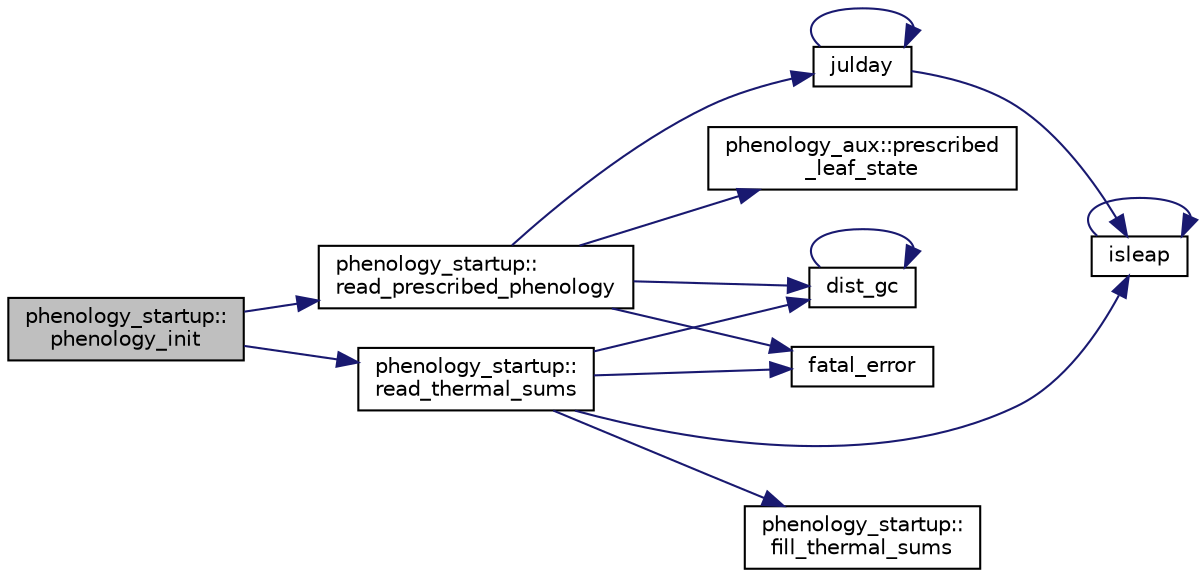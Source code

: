 digraph "phenology_startup::phenology_init"
{
 // LATEX_PDF_SIZE
  edge [fontname="Helvetica",fontsize="10",labelfontname="Helvetica",labelfontsize="10"];
  node [fontname="Helvetica",fontsize="10",shape=record];
  rankdir="LR";
  Node1 [label="phenology_startup::\lphenology_init",height=0.2,width=0.4,color="black", fillcolor="grey75", style="filled", fontcolor="black",tooltip=" "];
  Node1 -> Node2 [color="midnightblue",fontsize="10",style="solid",fontname="Helvetica"];
  Node2 [label="phenology_startup::\lread_prescribed_phenology",height=0.2,width=0.4,color="black", fillcolor="white", style="filled",URL="$namespacephenology__startup.html#aa83586e75a022d6fcb5816972361282d",tooltip=" "];
  Node2 -> Node3 [color="midnightblue",fontsize="10",style="solid",fontname="Helvetica"];
  Node3 [label="dist_gc",height=0.2,width=0.4,color="black", fillcolor="white", style="filled",URL="$great__circle_8f90.html#abff00715b3227e38afe4c1a67416e4d2",tooltip=" "];
  Node3 -> Node3 [color="midnightblue",fontsize="10",style="solid",fontname="Helvetica"];
  Node2 -> Node4 [color="midnightblue",fontsize="10",style="solid",fontname="Helvetica"];
  Node4 [label="fatal_error",height=0.2,width=0.4,color="black", fillcolor="white", style="filled",URL="$fatal__error_8_f90.html#a2a2bff228716ab48a81c795b348d1665",tooltip=" "];
  Node2 -> Node5 [color="midnightblue",fontsize="10",style="solid",fontname="Helvetica"];
  Node5 [label="julday",height=0.2,width=0.4,color="black", fillcolor="white", style="filled",URL="$dateutils_8f90.html#ab4306c1f20ef02cf582fb1050fa0c5d9",tooltip=" "];
  Node5 -> Node6 [color="midnightblue",fontsize="10",style="solid",fontname="Helvetica"];
  Node6 [label="isleap",height=0.2,width=0.4,color="black", fillcolor="white", style="filled",URL="$dateutils_8f90.html#acbfdb1c78beb593447108203011b380c",tooltip=" "];
  Node6 -> Node6 [color="midnightblue",fontsize="10",style="solid",fontname="Helvetica"];
  Node5 -> Node5 [color="midnightblue",fontsize="10",style="solid",fontname="Helvetica"];
  Node2 -> Node7 [color="midnightblue",fontsize="10",style="solid",fontname="Helvetica"];
  Node7 [label="phenology_aux::prescribed\l_leaf_state",height=0.2,width=0.4,color="black", fillcolor="white", style="filled",URL="$namespacephenology__aux.html#aac80b26fc41e788ad7669441222543ff",tooltip=" "];
  Node1 -> Node8 [color="midnightblue",fontsize="10",style="solid",fontname="Helvetica"];
  Node8 [label="phenology_startup::\lread_thermal_sums",height=0.2,width=0.4,color="black", fillcolor="white", style="filled",URL="$namespacephenology__startup.html#aca2b4422c059ad87aee0f7aa7f7c8964",tooltip=" "];
  Node8 -> Node3 [color="midnightblue",fontsize="10",style="solid",fontname="Helvetica"];
  Node8 -> Node4 [color="midnightblue",fontsize="10",style="solid",fontname="Helvetica"];
  Node8 -> Node9 [color="midnightblue",fontsize="10",style="solid",fontname="Helvetica"];
  Node9 [label="phenology_startup::\lfill_thermal_sums",height=0.2,width=0.4,color="black", fillcolor="white", style="filled",URL="$namespacephenology__startup.html#a7e3ac783d1459d2f3ac41c2af6d761c9",tooltip=" "];
  Node8 -> Node6 [color="midnightblue",fontsize="10",style="solid",fontname="Helvetica"];
}

